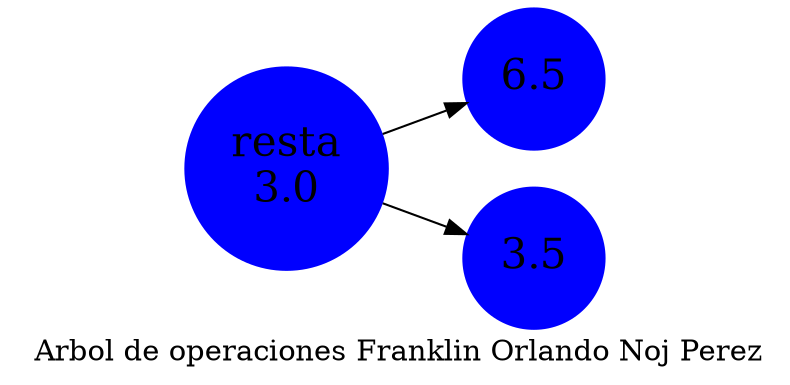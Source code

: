digraph G {
                    label=" Arbol de operaciones Franklin Orlando Noj Perez"
                    rankdir="LR"
                    node[style=filled, color=" blue", fontcolor=" black", shape=circle, fontsize=20,fontweight="bold"]nodo00[label="resta\n3.0"];
nodo01_left[label="6.5"];
nodo00 -> nodo01_left;
nodo01_right[label="3.5"];
nodo00 -> nodo01_right;

}
